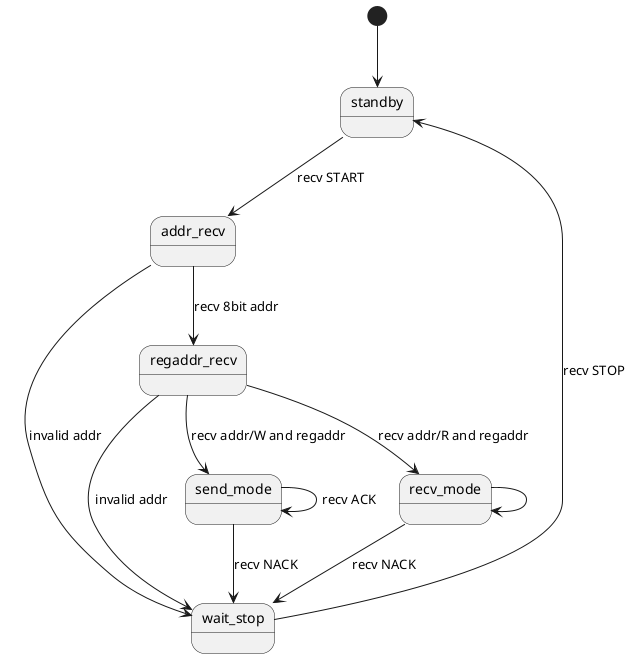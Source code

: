 @startuml
[*] --> standby
standby --> addr_recv : recv START
wait_stop --> standby : recv STOP
addr_recv --> regaddr_recv : recv 8bit addr
addr_recv --> wait_stop : invalid addr
regaddr_recv --> send_mode : recv addr/W and regaddr
regaddr_recv --> recv_mode : recv addr/R and regaddr
regaddr_recv --> wait_stop : invalid addr
send_mode --> send_mode : recv ACK
send_mode --> wait_stop : recv NACK
recv_mode --> recv_mode
recv_mode --> wait_stop : recv NACK
@enduml]